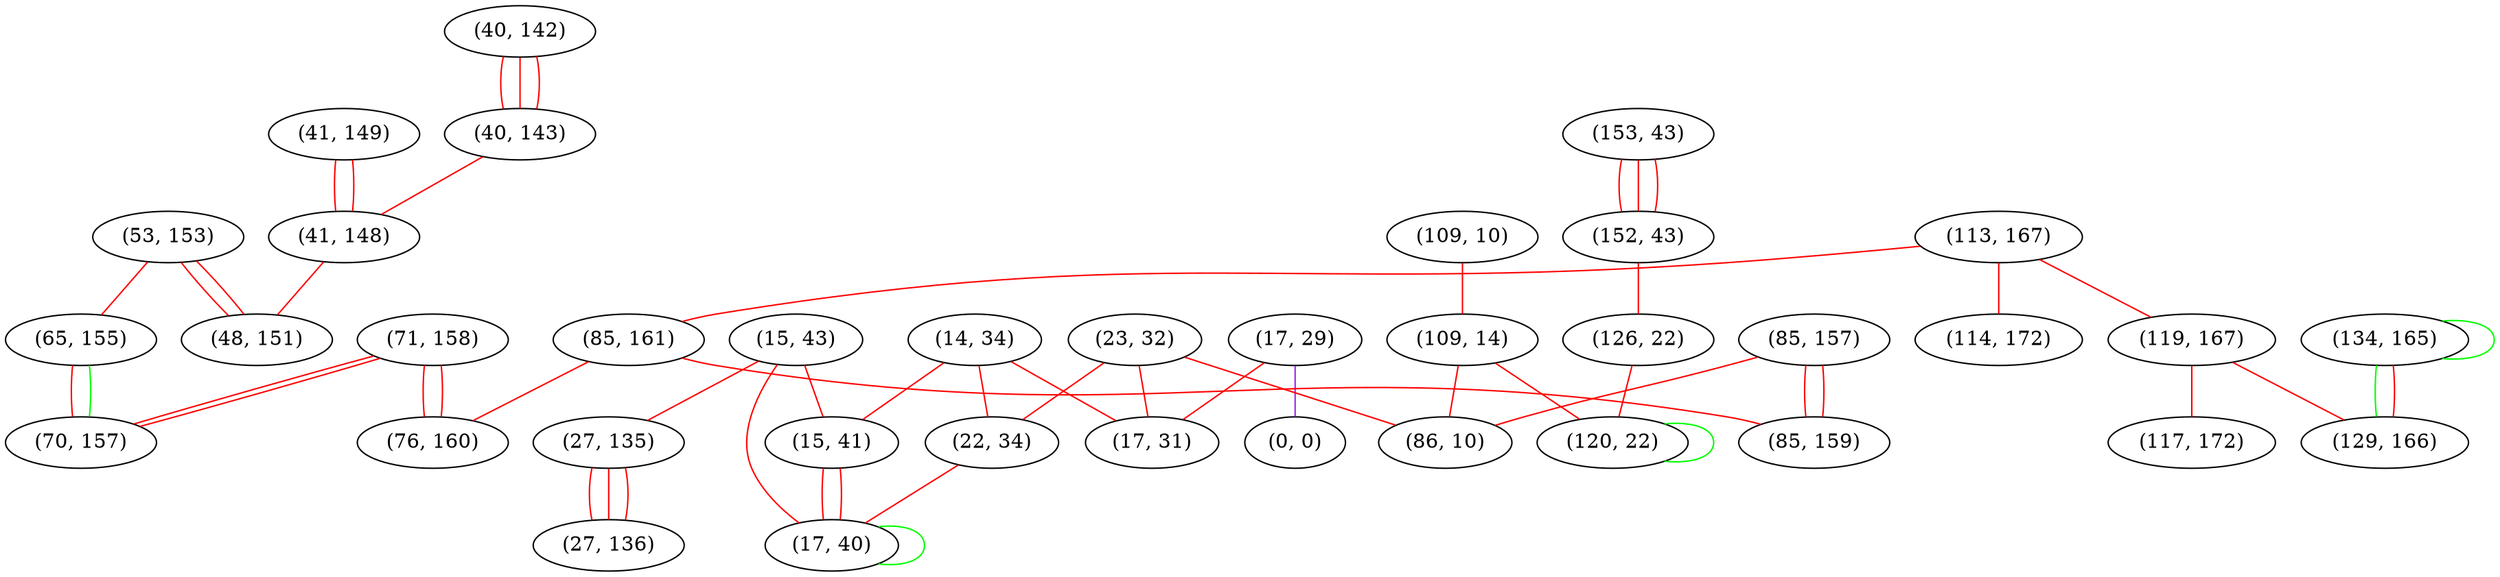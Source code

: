 graph "" {
"(53, 153)";
"(113, 167)";
"(17, 29)";
"(15, 43)";
"(0, 0)";
"(23, 32)";
"(153, 43)";
"(114, 172)";
"(65, 155)";
"(85, 157)";
"(71, 158)";
"(85, 161)";
"(152, 43)";
"(14, 34)";
"(109, 10)";
"(134, 165)";
"(40, 142)";
"(22, 34)";
"(76, 160)";
"(109, 14)";
"(41, 149)";
"(17, 31)";
"(15, 41)";
"(119, 167)";
"(40, 143)";
"(17, 40)";
"(41, 148)";
"(70, 157)";
"(48, 151)";
"(126, 22)";
"(27, 135)";
"(85, 159)";
"(129, 166)";
"(27, 136)";
"(120, 22)";
"(117, 172)";
"(86, 10)";
"(53, 153)" -- "(65, 155)"  [color=red, key=0, weight=1];
"(53, 153)" -- "(48, 151)"  [color=red, key=0, weight=1];
"(53, 153)" -- "(48, 151)"  [color=red, key=1, weight=1];
"(113, 167)" -- "(85, 161)"  [color=red, key=0, weight=1];
"(113, 167)" -- "(114, 172)"  [color=red, key=0, weight=1];
"(113, 167)" -- "(119, 167)"  [color=red, key=0, weight=1];
"(17, 29)" -- "(0, 0)"  [color=purple, key=0, weight=4];
"(17, 29)" -- "(17, 31)"  [color=red, key=0, weight=1];
"(15, 43)" -- "(27, 135)"  [color=red, key=0, weight=1];
"(15, 43)" -- "(17, 40)"  [color=red, key=0, weight=1];
"(15, 43)" -- "(15, 41)"  [color=red, key=0, weight=1];
"(23, 32)" -- "(22, 34)"  [color=red, key=0, weight=1];
"(23, 32)" -- "(86, 10)"  [color=red, key=0, weight=1];
"(23, 32)" -- "(17, 31)"  [color=red, key=0, weight=1];
"(153, 43)" -- "(152, 43)"  [color=red, key=0, weight=1];
"(153, 43)" -- "(152, 43)"  [color=red, key=1, weight=1];
"(153, 43)" -- "(152, 43)"  [color=red, key=2, weight=1];
"(65, 155)" -- "(70, 157)"  [color=red, key=0, weight=1];
"(65, 155)" -- "(70, 157)"  [color=green, key=1, weight=2];
"(85, 157)" -- "(86, 10)"  [color=red, key=0, weight=1];
"(85, 157)" -- "(85, 159)"  [color=red, key=0, weight=1];
"(85, 157)" -- "(85, 159)"  [color=red, key=1, weight=1];
"(71, 158)" -- "(70, 157)"  [color=red, key=0, weight=1];
"(71, 158)" -- "(70, 157)"  [color=red, key=1, weight=1];
"(71, 158)" -- "(76, 160)"  [color=red, key=0, weight=1];
"(71, 158)" -- "(76, 160)"  [color=red, key=1, weight=1];
"(85, 161)" -- "(85, 159)"  [color=red, key=0, weight=1];
"(85, 161)" -- "(76, 160)"  [color=red, key=0, weight=1];
"(152, 43)" -- "(126, 22)"  [color=red, key=0, weight=1];
"(14, 34)" -- "(22, 34)"  [color=red, key=0, weight=1];
"(14, 34)" -- "(15, 41)"  [color=red, key=0, weight=1];
"(14, 34)" -- "(17, 31)"  [color=red, key=0, weight=1];
"(109, 10)" -- "(109, 14)"  [color=red, key=0, weight=1];
"(134, 165)" -- "(129, 166)"  [color=green, key=0, weight=2];
"(134, 165)" -- "(129, 166)"  [color=red, key=1, weight=1];
"(134, 165)" -- "(134, 165)"  [color=green, key=0, weight=2];
"(40, 142)" -- "(40, 143)"  [color=red, key=0, weight=1];
"(40, 142)" -- "(40, 143)"  [color=red, key=1, weight=1];
"(40, 142)" -- "(40, 143)"  [color=red, key=2, weight=1];
"(22, 34)" -- "(17, 40)"  [color=red, key=0, weight=1];
"(109, 14)" -- "(120, 22)"  [color=red, key=0, weight=1];
"(109, 14)" -- "(86, 10)"  [color=red, key=0, weight=1];
"(41, 149)" -- "(41, 148)"  [color=red, key=0, weight=1];
"(41, 149)" -- "(41, 148)"  [color=red, key=1, weight=1];
"(15, 41)" -- "(17, 40)"  [color=red, key=0, weight=1];
"(15, 41)" -- "(17, 40)"  [color=red, key=1, weight=1];
"(119, 167)" -- "(117, 172)"  [color=red, key=0, weight=1];
"(119, 167)" -- "(129, 166)"  [color=red, key=0, weight=1];
"(40, 143)" -- "(41, 148)"  [color=red, key=0, weight=1];
"(17, 40)" -- "(17, 40)"  [color=green, key=0, weight=2];
"(41, 148)" -- "(48, 151)"  [color=red, key=0, weight=1];
"(126, 22)" -- "(120, 22)"  [color=red, key=0, weight=1];
"(27, 135)" -- "(27, 136)"  [color=red, key=0, weight=1];
"(27, 135)" -- "(27, 136)"  [color=red, key=1, weight=1];
"(27, 135)" -- "(27, 136)"  [color=red, key=2, weight=1];
"(120, 22)" -- "(120, 22)"  [color=green, key=0, weight=2];
}
